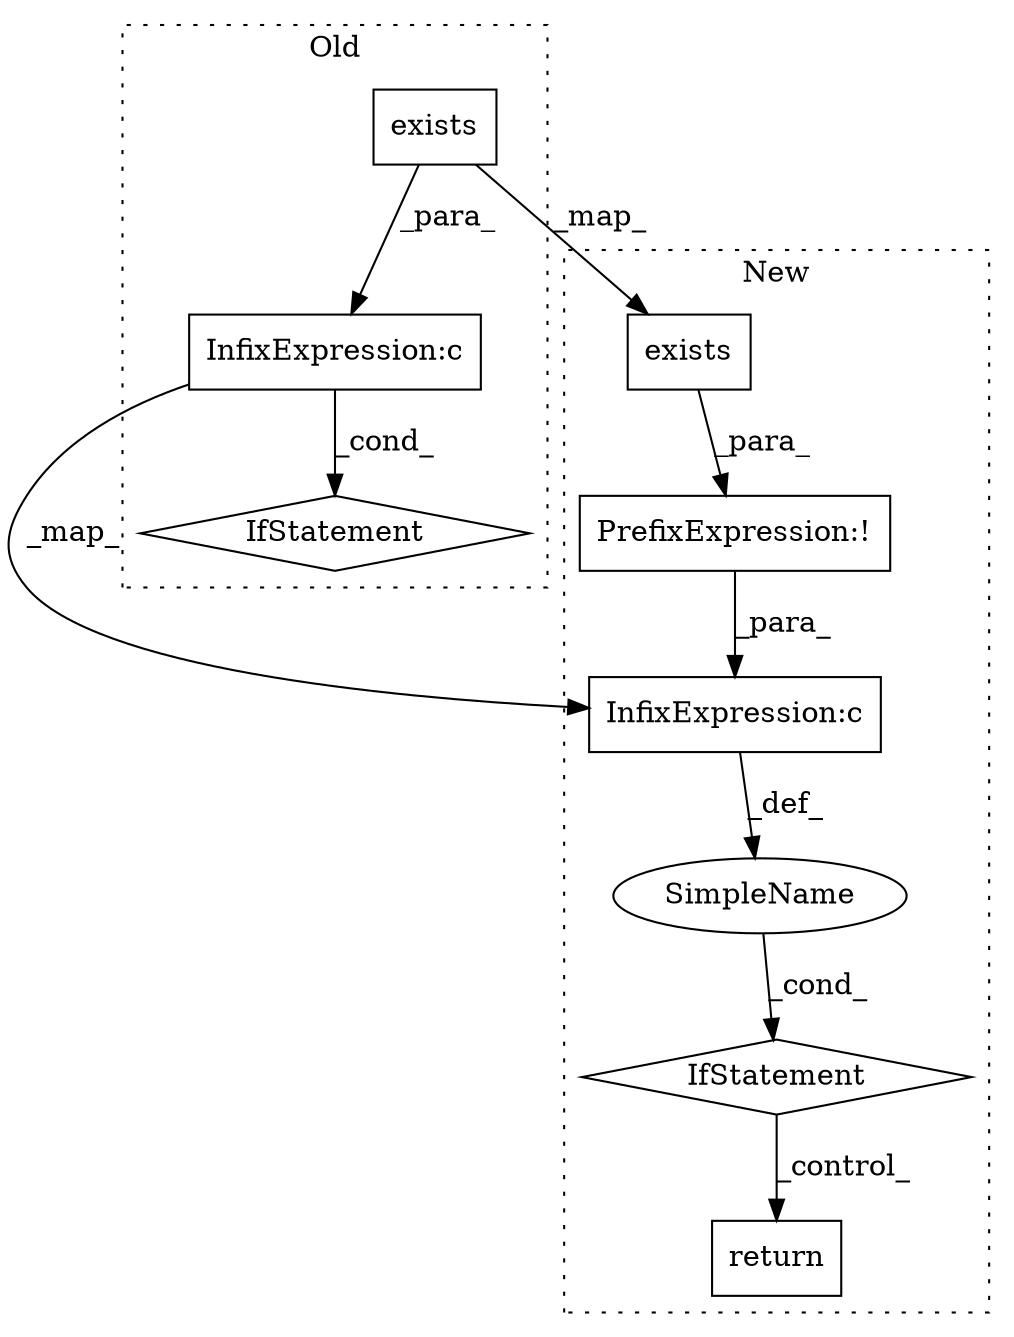 digraph G {
subgraph cluster0 {
1 [label="exists" a="32" s="7236,7251" l="7,1" shape="box"];
4 [label="IfStatement" a="25" s="7166,7252" l="4,2" shape="diamond"];
9 [label="InfixExpression:c" a="27" s="7195" l="4" shape="box"];
label = "Old";
style="dotted";
}
subgraph cluster1 {
2 [label="exists" a="32" s="7233,7248" l="7,1" shape="box"];
3 [label="IfStatement" a="25" s="7160,7249" l="4,2" shape="diamond"];
5 [label="PrefixExpression:!" a="38" s="7224" l="1" shape="box"];
6 [label="return" a="41" s="7259" l="14" shape="box"];
7 [label="SimpleName" a="42" s="" l="" shape="ellipse"];
8 [label="InfixExpression:c" a="27" s="7190" l="4" shape="box"];
label = "New";
style="dotted";
}
1 -> 9 [label="_para_"];
1 -> 2 [label="_map_"];
2 -> 5 [label="_para_"];
3 -> 6 [label="_control_"];
5 -> 8 [label="_para_"];
7 -> 3 [label="_cond_"];
8 -> 7 [label="_def_"];
9 -> 8 [label="_map_"];
9 -> 4 [label="_cond_"];
}